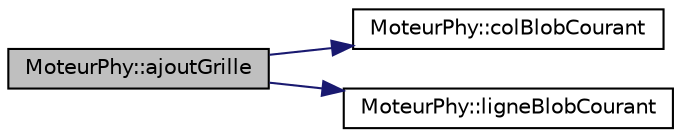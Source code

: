 digraph G
{
  bgcolor="transparent";
  edge [fontname="Helvetica",fontsize="10",labelfontname="Helvetica",labelfontsize="10"];
  node [fontname="Helvetica",fontsize="10",shape=record];
  rankdir=LR;
  Node1 [label="MoteurPhy::ajoutGrille",height=0.2,width=0.4,color="black", fillcolor="grey75", style="filled" fontcolor="black"];
  Node1 -> Node2 [color="midnightblue",fontsize="10",style="solid",fontname="Helvetica"];
  Node2 [label="MoteurPhy::colBlobCourant",height=0.2,width=0.4,color="black",URL="$a00013.html#afc5325d5fbbff1cd9c72b943726a02ea"];
  Node1 -> Node3 [color="midnightblue",fontsize="10",style="solid",fontname="Helvetica"];
  Node3 [label="MoteurPhy::ligneBlobCourant",height=0.2,width=0.4,color="black",URL="$a00013.html#aa5c0b98ac8017941948a790736bec204"];
}

